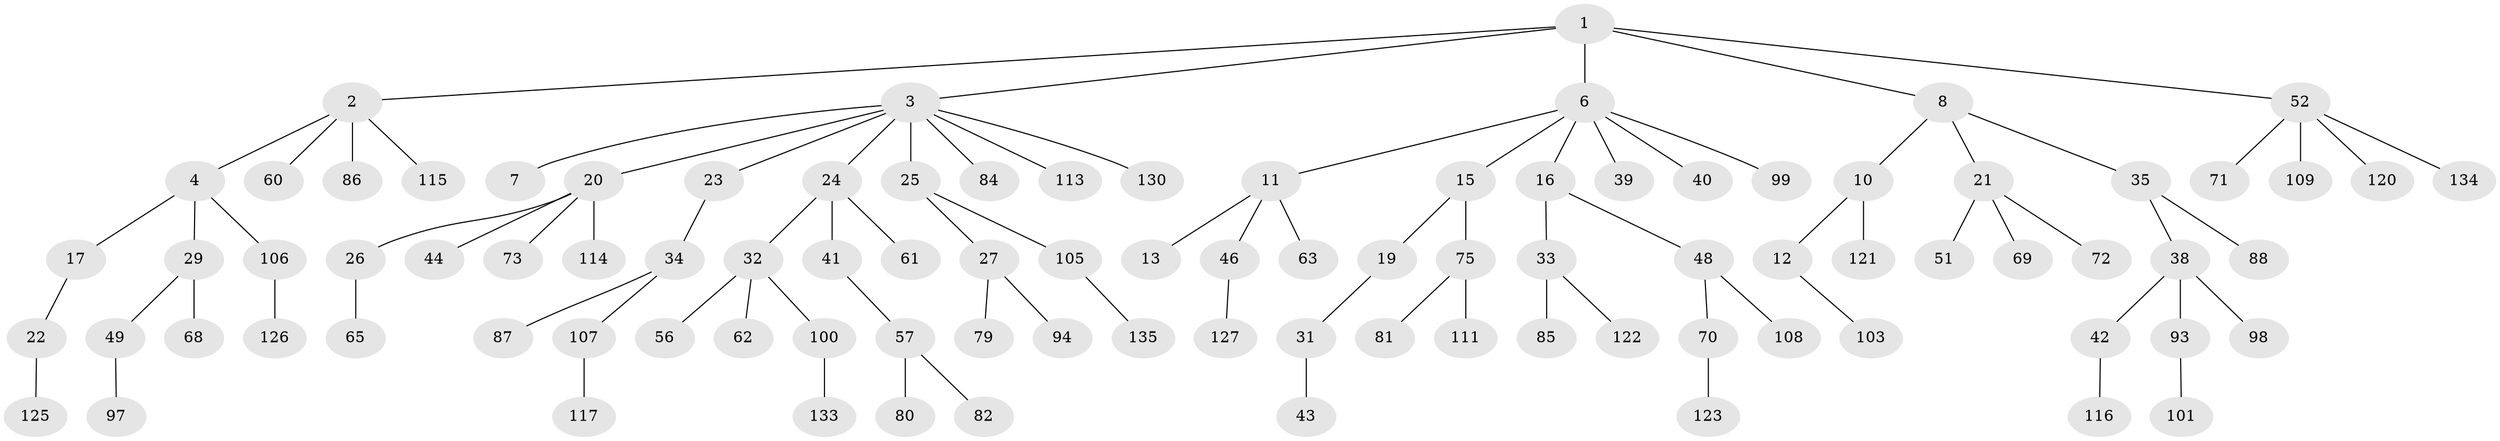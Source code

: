 // original degree distribution, {5: 0.043795620437956206, 7: 0.014598540145985401, 4: 0.06569343065693431, 2: 0.24817518248175183, 3: 0.1386861313868613, 1: 0.48905109489051096}
// Generated by graph-tools (version 1.1) at 2025/11/02/27/25 16:11:26]
// undirected, 94 vertices, 93 edges
graph export_dot {
graph [start="1"]
  node [color=gray90,style=filled];
  1;
  2 [super="+76"];
  3 [super="+5"];
  4;
  6 [super="+14"];
  7 [super="+136"];
  8 [super="+9"];
  10;
  11;
  12 [super="+66"];
  13 [super="+131"];
  15 [super="+78"];
  16 [super="+18"];
  17 [super="+132"];
  19;
  20 [super="+37"];
  21 [super="+67"];
  22 [super="+28"];
  23;
  24 [super="+50"];
  25;
  26 [super="+30"];
  27 [super="+74"];
  29 [super="+45"];
  31 [super="+110"];
  32 [super="+54"];
  33 [super="+47"];
  34 [super="+92"];
  35 [super="+36"];
  38 [super="+118"];
  39;
  40;
  41;
  42 [super="+83"];
  43 [super="+58"];
  44;
  46 [super="+53"];
  48 [super="+112"];
  49 [super="+95"];
  51 [super="+124"];
  52 [super="+55"];
  56;
  57 [super="+59"];
  60 [super="+64"];
  61;
  62;
  63 [super="+137"];
  65 [super="+119"];
  68 [super="+77"];
  69 [super="+90"];
  70 [super="+96"];
  71;
  72;
  73;
  75 [super="+91"];
  79;
  80 [super="+89"];
  81;
  82;
  84;
  85;
  86;
  87;
  88;
  93;
  94;
  97;
  98;
  99;
  100 [super="+104"];
  101 [super="+102"];
  103;
  105;
  106 [super="+129"];
  107;
  108;
  109;
  111;
  113;
  114;
  115;
  116;
  117;
  120;
  121;
  122;
  123;
  125 [super="+128"];
  126;
  127;
  130;
  133;
  134;
  135;
  1 -- 2;
  1 -- 3;
  1 -- 6;
  1 -- 8;
  1 -- 52;
  2 -- 4;
  2 -- 60;
  2 -- 86;
  2 -- 115;
  3 -- 20;
  3 -- 24;
  3 -- 25;
  3 -- 84;
  3 -- 130;
  3 -- 113;
  3 -- 7;
  3 -- 23;
  4 -- 17;
  4 -- 29;
  4 -- 106;
  6 -- 11;
  6 -- 15;
  6 -- 39;
  6 -- 40;
  6 -- 99;
  6 -- 16;
  8 -- 10;
  8 -- 35;
  8 -- 21;
  10 -- 12;
  10 -- 121;
  11 -- 13;
  11 -- 46;
  11 -- 63;
  12 -- 103;
  15 -- 19;
  15 -- 75;
  16 -- 33;
  16 -- 48;
  17 -- 22;
  19 -- 31;
  20 -- 26;
  20 -- 73;
  20 -- 114;
  20 -- 44;
  21 -- 51;
  21 -- 69;
  21 -- 72;
  22 -- 125;
  23 -- 34;
  24 -- 32;
  24 -- 41;
  24 -- 61;
  25 -- 27;
  25 -- 105;
  26 -- 65;
  27 -- 79;
  27 -- 94;
  29 -- 68;
  29 -- 49;
  31 -- 43;
  32 -- 100;
  32 -- 56;
  32 -- 62;
  33 -- 122;
  33 -- 85;
  34 -- 87;
  34 -- 107;
  35 -- 38;
  35 -- 88;
  38 -- 42;
  38 -- 93;
  38 -- 98;
  41 -- 57;
  42 -- 116;
  46 -- 127;
  48 -- 70;
  48 -- 108;
  49 -- 97;
  52 -- 71;
  52 -- 120;
  52 -- 109;
  52 -- 134;
  57 -- 80;
  57 -- 82;
  70 -- 123;
  75 -- 81;
  75 -- 111;
  93 -- 101;
  100 -- 133;
  105 -- 135;
  106 -- 126;
  107 -- 117;
}
